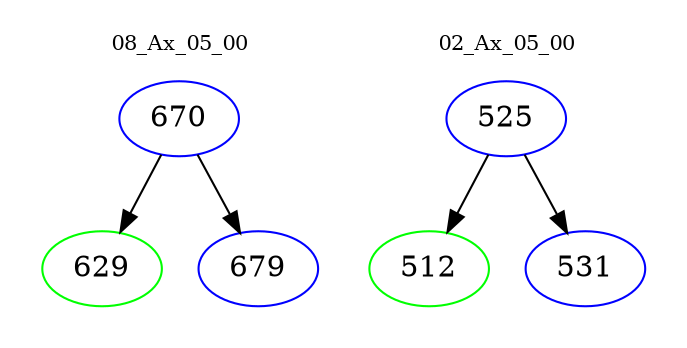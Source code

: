 digraph{
subgraph cluster_0 {
color = white
label = "08_Ax_05_00";
fontsize=10;
T0_670 [label="670", color="blue"]
T0_670 -> T0_629 [color="black"]
T0_629 [label="629", color="green"]
T0_670 -> T0_679 [color="black"]
T0_679 [label="679", color="blue"]
}
subgraph cluster_1 {
color = white
label = "02_Ax_05_00";
fontsize=10;
T1_525 [label="525", color="blue"]
T1_525 -> T1_512 [color="black"]
T1_512 [label="512", color="green"]
T1_525 -> T1_531 [color="black"]
T1_531 [label="531", color="blue"]
}
}
